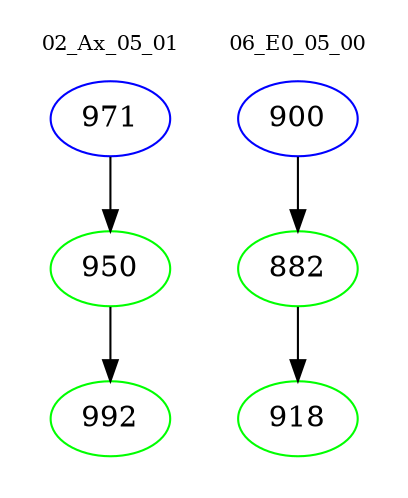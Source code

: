 digraph{
subgraph cluster_0 {
color = white
label = "02_Ax_05_01";
fontsize=10;
T0_971 [label="971", color="blue"]
T0_971 -> T0_950 [color="black"]
T0_950 [label="950", color="green"]
T0_950 -> T0_992 [color="black"]
T0_992 [label="992", color="green"]
}
subgraph cluster_1 {
color = white
label = "06_E0_05_00";
fontsize=10;
T1_900 [label="900", color="blue"]
T1_900 -> T1_882 [color="black"]
T1_882 [label="882", color="green"]
T1_882 -> T1_918 [color="black"]
T1_918 [label="918", color="green"]
}
}
